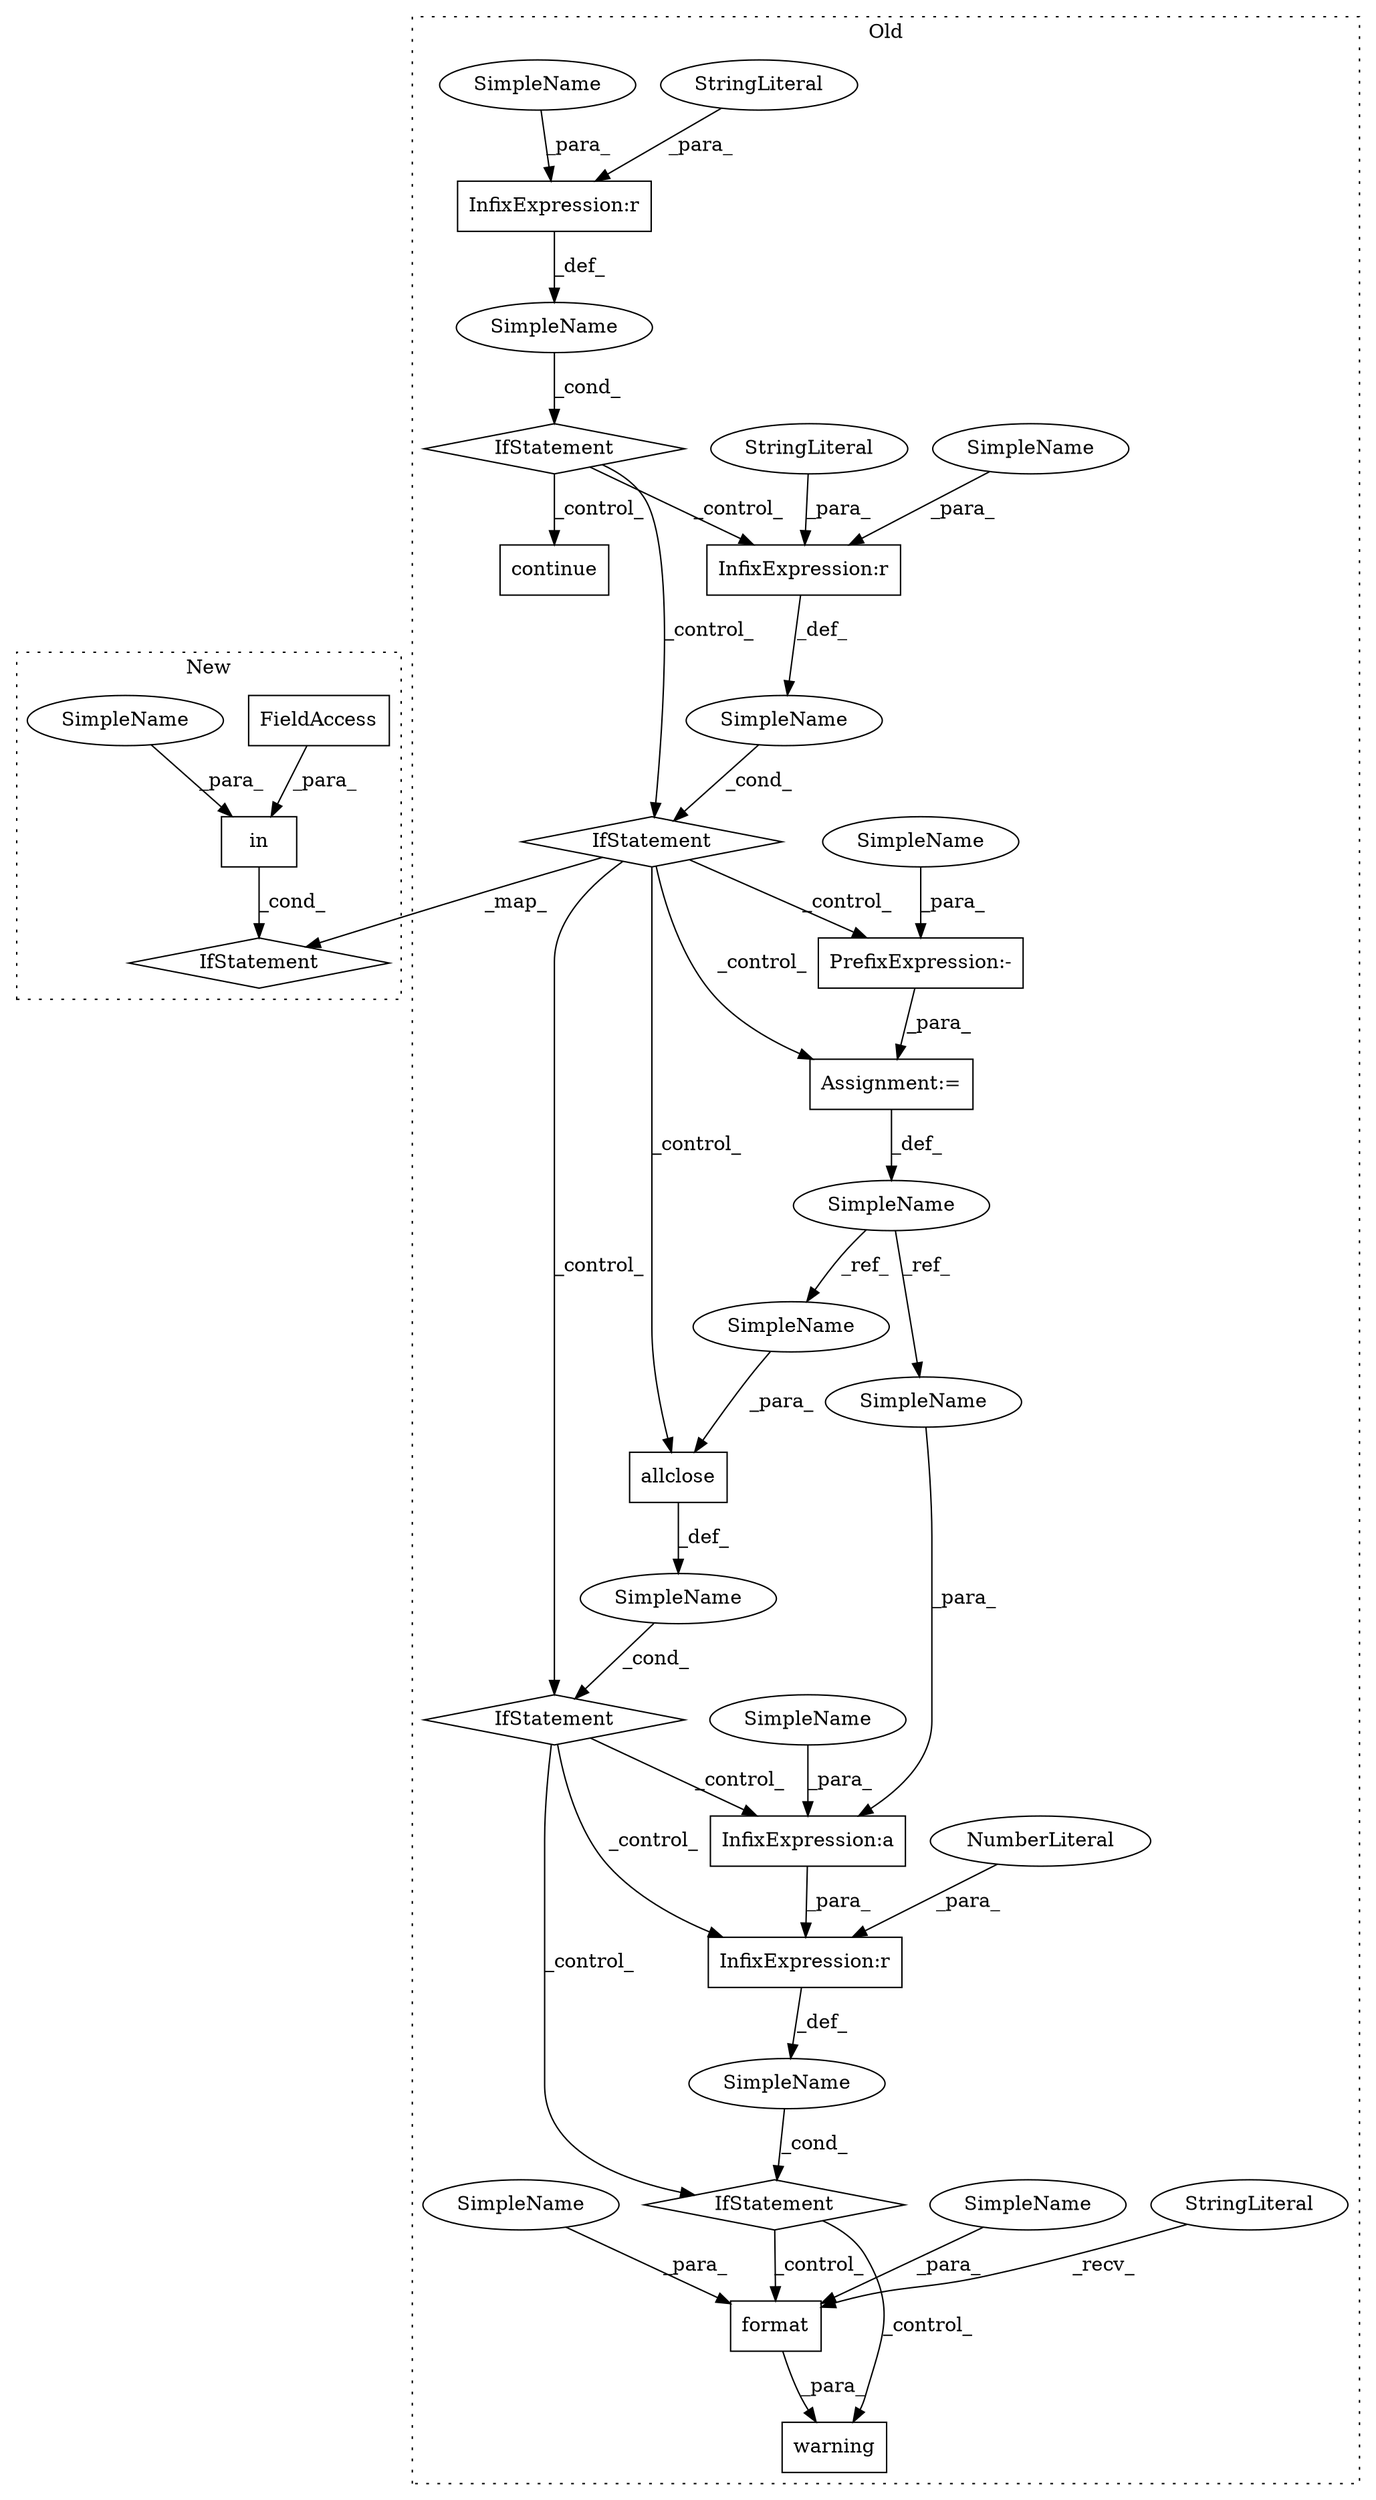 digraph G {
subgraph cluster0 {
1 [label="warning" a="32" s="16657,16804" l="8,1" shape="box"];
3 [label="IfStatement" a="25" s="16576,16631" l="4,2" shape="diamond"];
4 [label="SimpleName" a="42" s="" l="" shape="ellipse"];
5 [label="SimpleName" a="42" s="" l="" shape="ellipse"];
6 [label="SimpleName" a="42" s="" l="" shape="ellipse"];
7 [label="IfStatement" a="25" s="15566,15599" l="4,2" shape="diamond"];
8 [label="InfixExpression:r" a="27" s="16622" l="3" shape="box"];
9 [label="IfStatement" a="25" s="16521,16560" l="4,2" shape="diamond"];
10 [label="InfixExpression:r" a="27" s="15580" l="4" shape="box"];
11 [label="InfixExpression:a" a="27" s="16610" l="3" shape="box"];
12 [label="NumberLiteral" a="34" s="16625" l="6" shape="ellipse"];
13 [label="SimpleName" a="42" s="16076" l="12" shape="ellipse"];
14 [label="allclose" a="32" s="16531,16559" l="9,1" shape="box"];
16 [label="IfStatement" a="25" s="15759,15797" l="4,2" shape="diamond"];
17 [label="format" a="32" s="16770,16803" l="7,1" shape="box"];
18 [label="SimpleName" a="42" s="" l="" shape="ellipse"];
19 [label="StringLiteral" a="45" s="15584" l="15" shape="ellipse"];
20 [label="StringLiteral" a="45" s="16665" l="104" shape="ellipse"];
21 [label="InfixExpression:r" a="27" s="15778" l="4" shape="box"];
22 [label="StringLiteral" a="45" s="15782" l="15" shape="ellipse"];
24 [label="continue" a="18" s="15613" l="9" shape="box"];
25 [label="PrefixExpression:-" a="38" s="16089" l="1" shape="box"];
26 [label="Assignment:=" a="7" s="16088" l="1" shape="box"];
27 [label="SimpleName" a="42" s="16777" l="10" shape="ellipse"];
28 [label="SimpleName" a="42" s="15570" l="10" shape="ellipse"];
30 [label="SimpleName" a="42" s="16090" l="8" shape="ellipse"];
31 [label="SimpleName" a="42" s="16613" l="8" shape="ellipse"];
32 [label="SimpleName" a="42" s="15763" l="15" shape="ellipse"];
33 [label="SimpleName" a="42" s="16788" l="15" shape="ellipse"];
34 [label="SimpleName" a="42" s="16547" l="12" shape="ellipse"];
35 [label="SimpleName" a="42" s="16598" l="12" shape="ellipse"];
label = "Old";
style="dotted";
}
subgraph cluster1 {
2 [label="in" a="105" s="17943" l="37" shape="box"];
15 [label="IfStatement" a="25" s="17931,17980" l="12,2" shape="diamond"];
23 [label="FieldAccess" a="22" s="17957" l="23" shape="box"];
29 [label="SimpleName" a="42" s="17943" l="10" shape="ellipse"];
label = "New";
style="dotted";
}
2 -> 15 [label="_cond_"];
3 -> 1 [label="_control_"];
3 -> 17 [label="_control_"];
4 -> 3 [label="_cond_"];
5 -> 7 [label="_cond_"];
6 -> 9 [label="_cond_"];
7 -> 21 [label="_control_"];
7 -> 16 [label="_control_"];
7 -> 24 [label="_control_"];
8 -> 4 [label="_def_"];
9 -> 3 [label="_control_"];
9 -> 11 [label="_control_"];
9 -> 8 [label="_control_"];
10 -> 5 [label="_def_"];
11 -> 8 [label="_para_"];
12 -> 8 [label="_para_"];
13 -> 34 [label="_ref_"];
13 -> 35 [label="_ref_"];
14 -> 6 [label="_def_"];
16 -> 26 [label="_control_"];
16 -> 9 [label="_control_"];
16 -> 15 [label="_map_"];
16 -> 14 [label="_control_"];
16 -> 25 [label="_control_"];
17 -> 1 [label="_para_"];
18 -> 16 [label="_cond_"];
19 -> 10 [label="_para_"];
20 -> 17 [label="_recv_"];
21 -> 18 [label="_def_"];
22 -> 21 [label="_para_"];
23 -> 2 [label="_para_"];
25 -> 26 [label="_para_"];
26 -> 13 [label="_def_"];
27 -> 17 [label="_para_"];
28 -> 10 [label="_para_"];
29 -> 2 [label="_para_"];
30 -> 25 [label="_para_"];
31 -> 11 [label="_para_"];
32 -> 21 [label="_para_"];
33 -> 17 [label="_para_"];
34 -> 14 [label="_para_"];
35 -> 11 [label="_para_"];
}